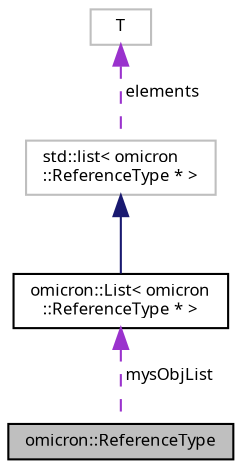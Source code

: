 digraph "omicron::ReferenceType"
{
  bgcolor="transparent";
  edge [fontname="FreeSans.ttf",fontsize="8",labelfontname="FreeSans.ttf",labelfontsize="8"];
  node [fontname="FreeSans.ttf",fontsize="8",shape=record];
  Node1 [label="omicron::ReferenceType",height=0.2,width=0.4,color="black", fillcolor="grey75", style="filled", fontcolor="black"];
  Node2 -> Node1 [dir="back",color="darkorchid3",fontsize="8",style="dashed",label=" mysObjList" ,fontname="FreeSans.ttf"];
  Node2 [label="omicron::List\< omicron\l::ReferenceType * \>",height=0.2,width=0.4,color="black",URL="$classomicron_1_1_list.html"];
  Node3 -> Node2 [dir="back",color="midnightblue",fontsize="8",style="solid",fontname="FreeSans.ttf"];
  Node3 [label="std::list\< omicron\l::ReferenceType * \>",height=0.2,width=0.4,color="grey75",tooltip="STL class. "];
  Node4 -> Node3 [dir="back",color="darkorchid3",fontsize="8",style="dashed",label=" elements" ,fontname="FreeSans.ttf"];
  Node4 [label="T",height=0.2,width=0.4,color="grey75"];
}
